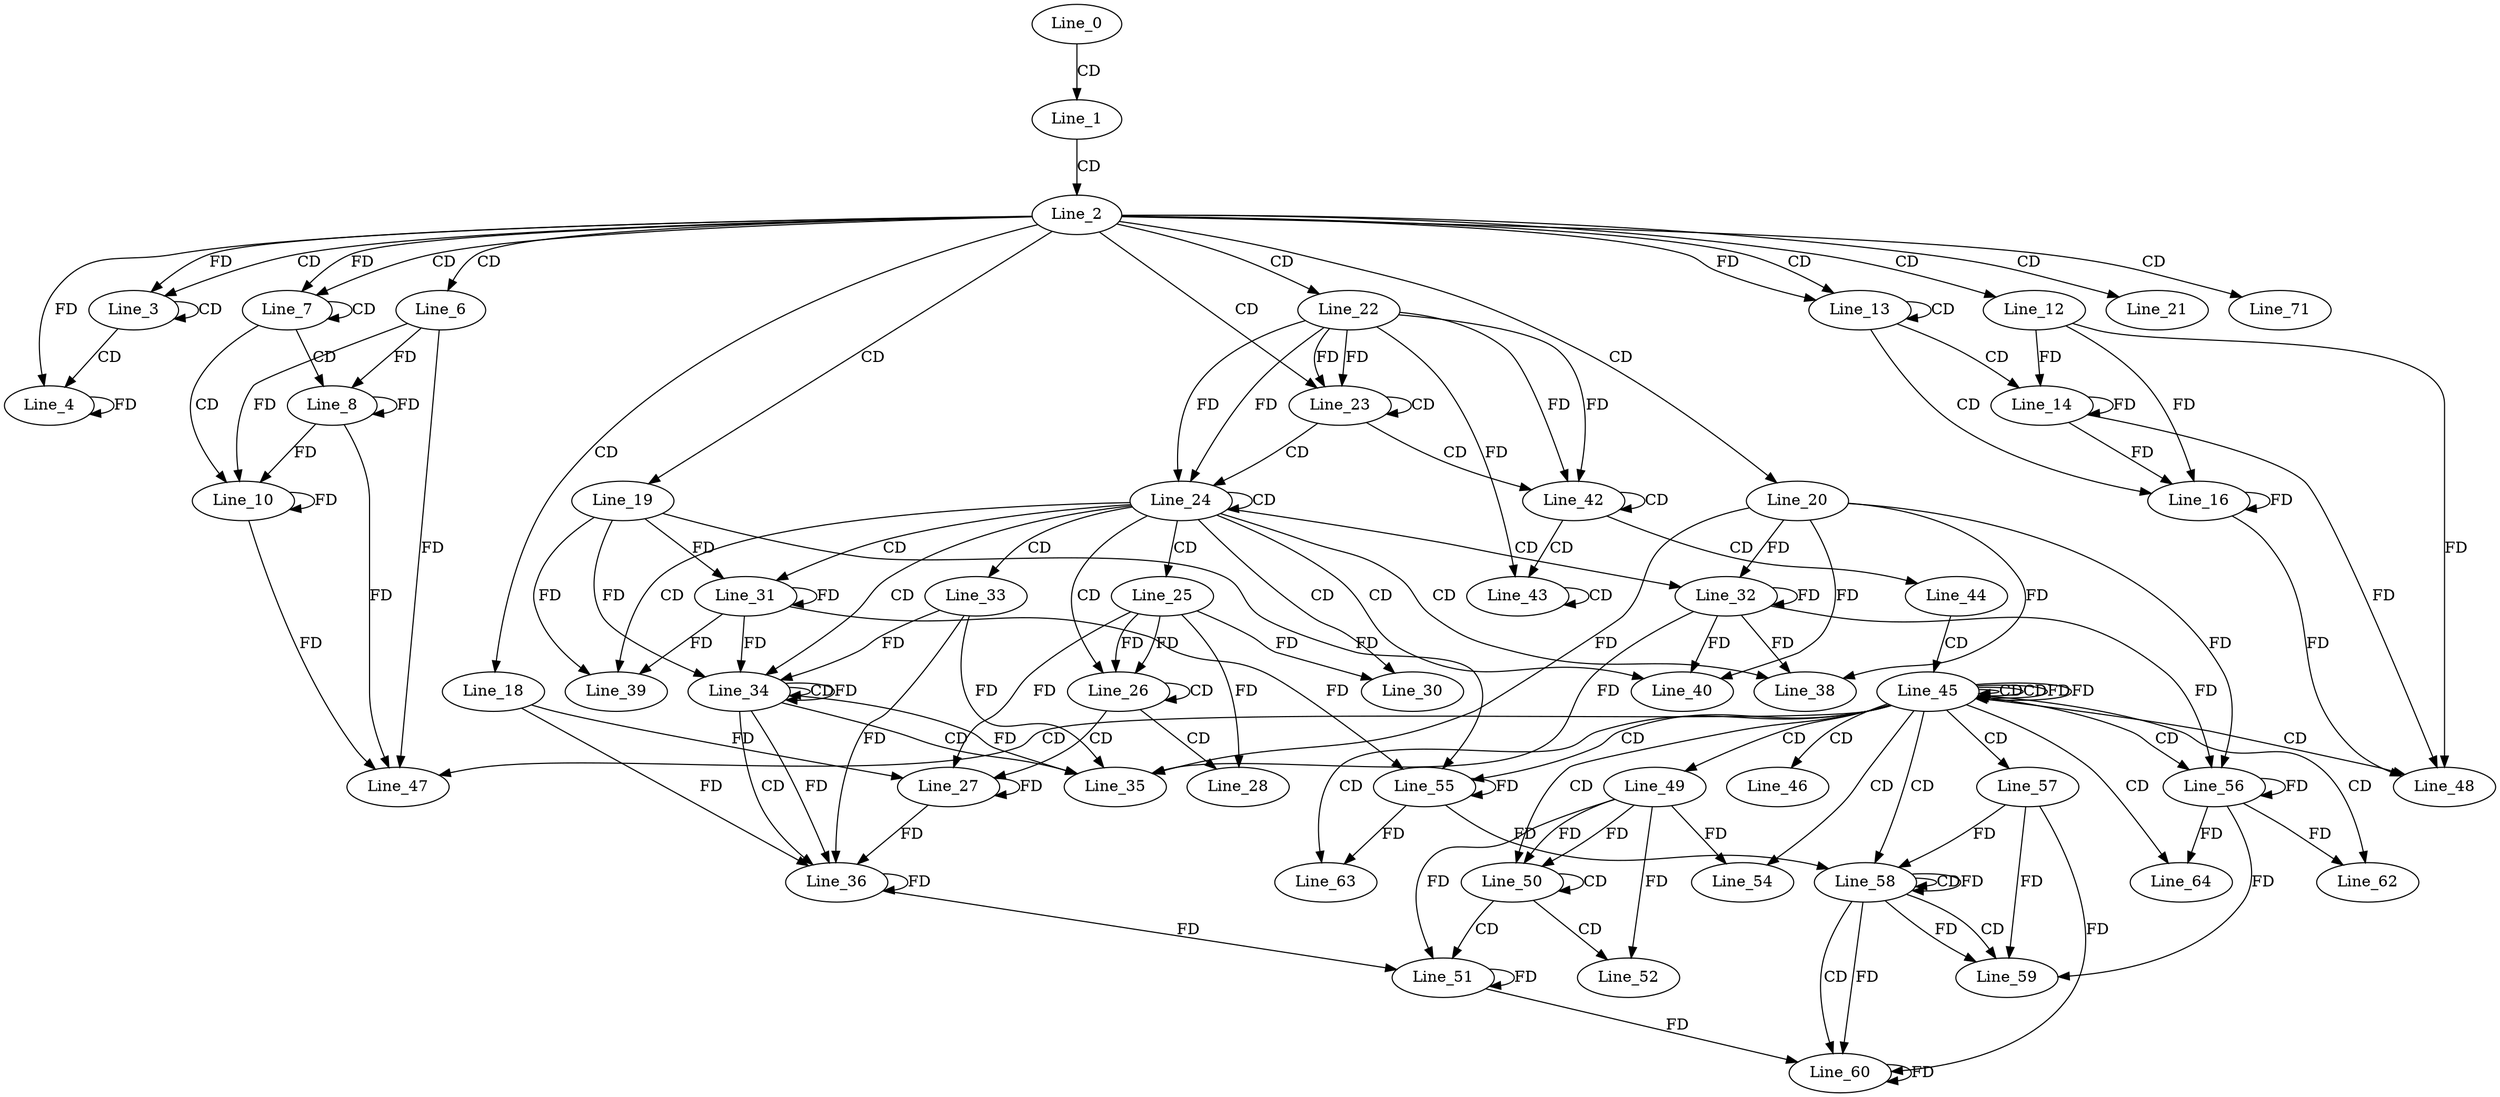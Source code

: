 digraph G {
  Line_0;
  Line_1;
  Line_2;
  Line_3;
  Line_3;
  Line_4;
  Line_4;
  Line_4;
  Line_6;
  Line_7;
  Line_7;
  Line_8;
  Line_10;
  Line_12;
  Line_13;
  Line_13;
  Line_14;
  Line_16;
  Line_18;
  Line_19;
  Line_20;
  Line_21;
  Line_22;
  Line_23;
  Line_23;
  Line_24;
  Line_24;
  Line_25;
  Line_26;
  Line_26;
  Line_27;
  Line_27;
  Line_28;
  Line_30;
  Line_30;
  Line_31;
  Line_32;
  Line_33;
  Line_34;
  Line_34;
  Line_34;
  Line_35;
  Line_36;
  Line_38;
  Line_39;
  Line_40;
  Line_42;
  Line_42;
  Line_43;
  Line_43;
  Line_44;
  Line_45;
  Line_45;
  Line_45;
  Line_46;
  Line_47;
  Line_47;
  Line_48;
  Line_48;
  Line_49;
  Line_50;
  Line_50;
  Line_51;
  Line_51;
  Line_52;
  Line_54;
  Line_54;
  Line_55;
  Line_56;
  Line_57;
  Line_58;
  Line_58;
  Line_58;
  Line_59;
  Line_60;
  Line_62;
  Line_63;
  Line_64;
  Line_71;
  Line_0 -> Line_1 [ label="CD" ];
  Line_1 -> Line_2 [ label="CD" ];
  Line_2 -> Line_3 [ label="CD" ];
  Line_3 -> Line_3 [ label="CD" ];
  Line_2 -> Line_3 [ label="FD" ];
  Line_3 -> Line_4 [ label="CD" ];
  Line_2 -> Line_4 [ label="FD" ];
  Line_4 -> Line_4 [ label="FD" ];
  Line_2 -> Line_6 [ label="CD" ];
  Line_2 -> Line_7 [ label="CD" ];
  Line_7 -> Line_7 [ label="CD" ];
  Line_2 -> Line_7 [ label="FD" ];
  Line_7 -> Line_8 [ label="CD" ];
  Line_6 -> Line_8 [ label="FD" ];
  Line_8 -> Line_8 [ label="FD" ];
  Line_7 -> Line_10 [ label="CD" ];
  Line_6 -> Line_10 [ label="FD" ];
  Line_8 -> Line_10 [ label="FD" ];
  Line_10 -> Line_10 [ label="FD" ];
  Line_2 -> Line_12 [ label="CD" ];
  Line_2 -> Line_13 [ label="CD" ];
  Line_13 -> Line_13 [ label="CD" ];
  Line_2 -> Line_13 [ label="FD" ];
  Line_13 -> Line_14 [ label="CD" ];
  Line_12 -> Line_14 [ label="FD" ];
  Line_14 -> Line_14 [ label="FD" ];
  Line_13 -> Line_16 [ label="CD" ];
  Line_12 -> Line_16 [ label="FD" ];
  Line_14 -> Line_16 [ label="FD" ];
  Line_16 -> Line_16 [ label="FD" ];
  Line_2 -> Line_18 [ label="CD" ];
  Line_2 -> Line_19 [ label="CD" ];
  Line_2 -> Line_20 [ label="CD" ];
  Line_2 -> Line_21 [ label="CD" ];
  Line_2 -> Line_22 [ label="CD" ];
  Line_2 -> Line_23 [ label="CD" ];
  Line_22 -> Line_23 [ label="FD" ];
  Line_23 -> Line_23 [ label="CD" ];
  Line_22 -> Line_23 [ label="FD" ];
  Line_23 -> Line_24 [ label="CD" ];
  Line_22 -> Line_24 [ label="FD" ];
  Line_24 -> Line_24 [ label="CD" ];
  Line_22 -> Line_24 [ label="FD" ];
  Line_24 -> Line_25 [ label="CD" ];
  Line_24 -> Line_26 [ label="CD" ];
  Line_25 -> Line_26 [ label="FD" ];
  Line_26 -> Line_26 [ label="CD" ];
  Line_25 -> Line_26 [ label="FD" ];
  Line_26 -> Line_27 [ label="CD" ];
  Line_18 -> Line_27 [ label="FD" ];
  Line_27 -> Line_27 [ label="FD" ];
  Line_25 -> Line_27 [ label="FD" ];
  Line_26 -> Line_28 [ label="CD" ];
  Line_25 -> Line_28 [ label="FD" ];
  Line_24 -> Line_30 [ label="CD" ];
  Line_25 -> Line_30 [ label="FD" ];
  Line_24 -> Line_31 [ label="CD" ];
  Line_19 -> Line_31 [ label="FD" ];
  Line_31 -> Line_31 [ label="FD" ];
  Line_24 -> Line_32 [ label="CD" ];
  Line_20 -> Line_32 [ label="FD" ];
  Line_32 -> Line_32 [ label="FD" ];
  Line_24 -> Line_33 [ label="CD" ];
  Line_24 -> Line_34 [ label="CD" ];
  Line_34 -> Line_34 [ label="CD" ];
  Line_34 -> Line_34 [ label="FD" ];
  Line_33 -> Line_34 [ label="FD" ];
  Line_19 -> Line_34 [ label="FD" ];
  Line_31 -> Line_34 [ label="FD" ];
  Line_34 -> Line_35 [ label="CD" ];
  Line_20 -> Line_35 [ label="FD" ];
  Line_32 -> Line_35 [ label="FD" ];
  Line_34 -> Line_35 [ label="FD" ];
  Line_33 -> Line_35 [ label="FD" ];
  Line_34 -> Line_36 [ label="CD" ];
  Line_36 -> Line_36 [ label="FD" ];
  Line_18 -> Line_36 [ label="FD" ];
  Line_27 -> Line_36 [ label="FD" ];
  Line_34 -> Line_36 [ label="FD" ];
  Line_33 -> Line_36 [ label="FD" ];
  Line_24 -> Line_38 [ label="CD" ];
  Line_20 -> Line_38 [ label="FD" ];
  Line_32 -> Line_38 [ label="FD" ];
  Line_24 -> Line_39 [ label="CD" ];
  Line_19 -> Line_39 [ label="FD" ];
  Line_31 -> Line_39 [ label="FD" ];
  Line_24 -> Line_40 [ label="CD" ];
  Line_20 -> Line_40 [ label="FD" ];
  Line_32 -> Line_40 [ label="FD" ];
  Line_23 -> Line_42 [ label="CD" ];
  Line_22 -> Line_42 [ label="FD" ];
  Line_42 -> Line_42 [ label="CD" ];
  Line_22 -> Line_42 [ label="FD" ];
  Line_42 -> Line_43 [ label="CD" ];
  Line_43 -> Line_43 [ label="CD" ];
  Line_22 -> Line_43 [ label="FD" ];
  Line_42 -> Line_44 [ label="CD" ];
  Line_44 -> Line_45 [ label="CD" ];
  Line_45 -> Line_45 [ label="CD" ];
  Line_45 -> Line_45 [ label="CD" ];
  Line_45 -> Line_45 [ label="FD" ];
  Line_45 -> Line_46 [ label="CD" ];
  Line_45 -> Line_47 [ label="CD" ];
  Line_6 -> Line_47 [ label="FD" ];
  Line_8 -> Line_47 [ label="FD" ];
  Line_10 -> Line_47 [ label="FD" ];
  Line_45 -> Line_48 [ label="CD" ];
  Line_12 -> Line_48 [ label="FD" ];
  Line_14 -> Line_48 [ label="FD" ];
  Line_16 -> Line_48 [ label="FD" ];
  Line_45 -> Line_49 [ label="CD" ];
  Line_45 -> Line_50 [ label="CD" ];
  Line_49 -> Line_50 [ label="FD" ];
  Line_50 -> Line_50 [ label="CD" ];
  Line_49 -> Line_50 [ label="FD" ];
  Line_50 -> Line_51 [ label="CD" ];
  Line_51 -> Line_51 [ label="FD" ];
  Line_36 -> Line_51 [ label="FD" ];
  Line_49 -> Line_51 [ label="FD" ];
  Line_50 -> Line_52 [ label="CD" ];
  Line_49 -> Line_52 [ label="FD" ];
  Line_45 -> Line_54 [ label="CD" ];
  Line_49 -> Line_54 [ label="FD" ];
  Line_45 -> Line_55 [ label="CD" ];
  Line_55 -> Line_55 [ label="FD" ];
  Line_19 -> Line_55 [ label="FD" ];
  Line_31 -> Line_55 [ label="FD" ];
  Line_45 -> Line_56 [ label="CD" ];
  Line_56 -> Line_56 [ label="FD" ];
  Line_20 -> Line_56 [ label="FD" ];
  Line_32 -> Line_56 [ label="FD" ];
  Line_45 -> Line_57 [ label="CD" ];
  Line_45 -> Line_58 [ label="CD" ];
  Line_58 -> Line_58 [ label="CD" ];
  Line_58 -> Line_58 [ label="FD" ];
  Line_57 -> Line_58 [ label="FD" ];
  Line_55 -> Line_58 [ label="FD" ];
  Line_58 -> Line_59 [ label="CD" ];
  Line_56 -> Line_59 [ label="FD" ];
  Line_58 -> Line_59 [ label="FD" ];
  Line_57 -> Line_59 [ label="FD" ];
  Line_58 -> Line_60 [ label="CD" ];
  Line_60 -> Line_60 [ label="FD" ];
  Line_51 -> Line_60 [ label="FD" ];
  Line_58 -> Line_60 [ label="FD" ];
  Line_57 -> Line_60 [ label="FD" ];
  Line_45 -> Line_62 [ label="CD" ];
  Line_56 -> Line_62 [ label="FD" ];
  Line_45 -> Line_63 [ label="CD" ];
  Line_55 -> Line_63 [ label="FD" ];
  Line_45 -> Line_64 [ label="CD" ];
  Line_56 -> Line_64 [ label="FD" ];
  Line_2 -> Line_71 [ label="CD" ];
  Line_45 -> Line_45 [ label="FD" ];
}
